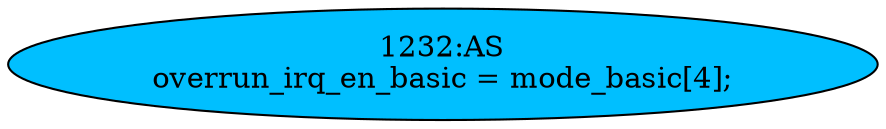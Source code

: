 strict digraph "" {
	node [label="\N"];
	"1232:AS"	 [ast="<pyverilog.vparser.ast.Assign object at 0x7fd773261890>",
		def_var="['overrun_irq_en_basic']",
		fillcolor=deepskyblue,
		label="1232:AS
overrun_irq_en_basic = mode_basic[4];",
		statements="[]",
		style=filled,
		typ=Assign,
		use_var="['mode_basic']"];
}
